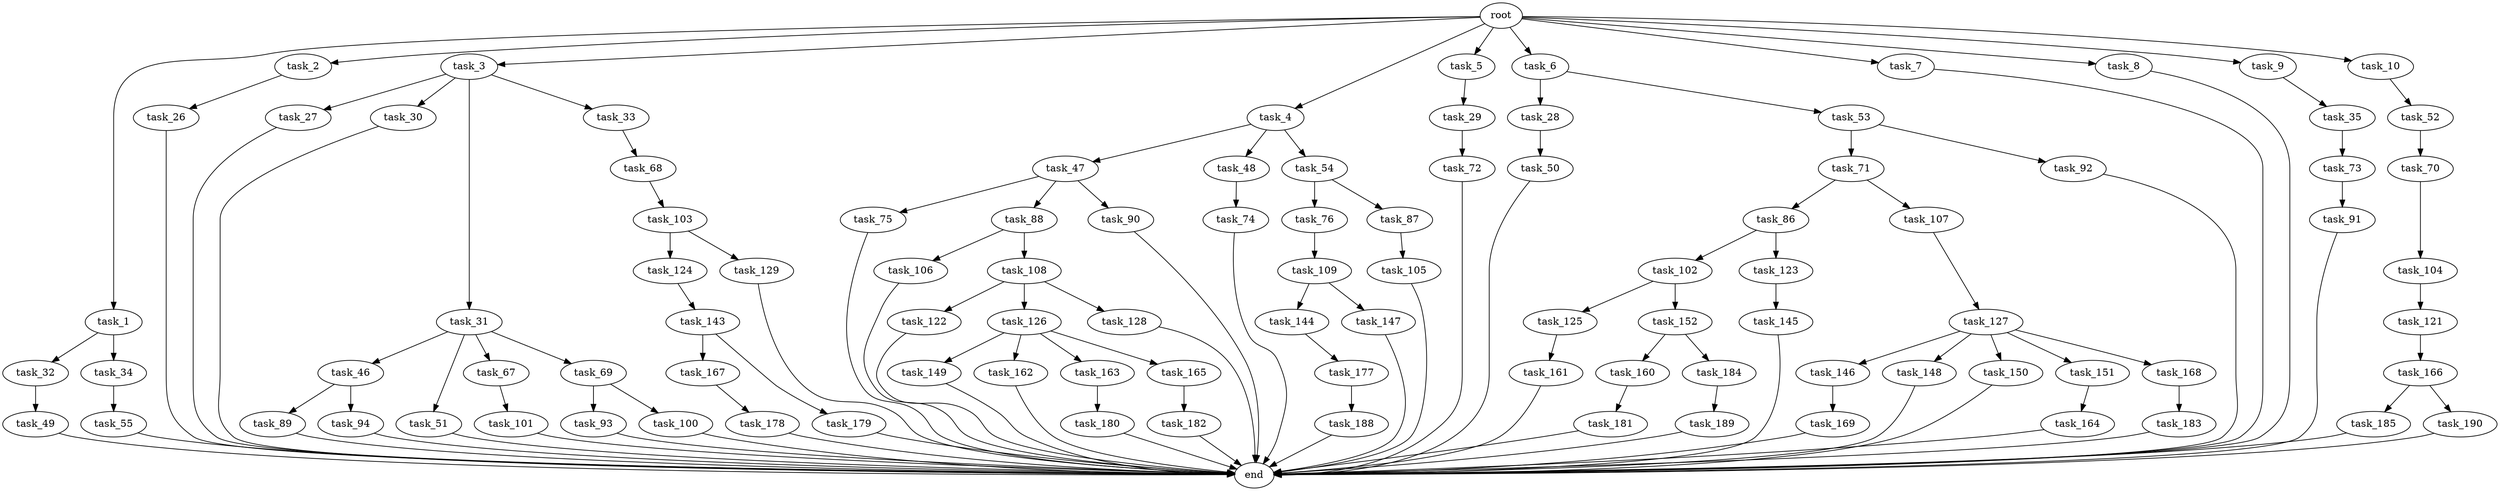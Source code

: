 digraph G {
  root [size="0.000000"];
  task_1 [size="1024.000000"];
  task_2 [size="1024.000000"];
  task_3 [size="1024.000000"];
  task_4 [size="1024.000000"];
  task_5 [size="1024.000000"];
  task_6 [size="1024.000000"];
  task_7 [size="1024.000000"];
  task_8 [size="1024.000000"];
  task_9 [size="1024.000000"];
  task_10 [size="1024.000000"];
  task_26 [size="214748364800.000000"];
  task_27 [size="695784701952.000000"];
  task_28 [size="214748364800.000000"];
  task_29 [size="420906795008.000000"];
  task_30 [size="695784701952.000000"];
  task_31 [size="695784701952.000000"];
  task_32 [size="309237645312.000000"];
  task_33 [size="695784701952.000000"];
  task_34 [size="309237645312.000000"];
  task_35 [size="214748364800.000000"];
  task_46 [size="34359738368.000000"];
  task_47 [size="695784701952.000000"];
  task_48 [size="695784701952.000000"];
  task_49 [size="858993459200.000000"];
  task_50 [size="420906795008.000000"];
  task_51 [size="34359738368.000000"];
  task_52 [size="858993459200.000000"];
  task_53 [size="214748364800.000000"];
  task_54 [size="695784701952.000000"];
  task_55 [size="77309411328.000000"];
  task_67 [size="34359738368.000000"];
  task_68 [size="309237645312.000000"];
  task_69 [size="34359738368.000000"];
  task_70 [size="420906795008.000000"];
  task_71 [size="695784701952.000000"];
  task_72 [size="309237645312.000000"];
  task_73 [size="695784701952.000000"];
  task_74 [size="77309411328.000000"];
  task_75 [size="420906795008.000000"];
  task_76 [size="214748364800.000000"];
  task_86 [size="420906795008.000000"];
  task_87 [size="214748364800.000000"];
  task_88 [size="420906795008.000000"];
  task_89 [size="695784701952.000000"];
  task_90 [size="420906795008.000000"];
  task_91 [size="858993459200.000000"];
  task_92 [size="695784701952.000000"];
  task_93 [size="137438953472.000000"];
  task_94 [size="695784701952.000000"];
  task_100 [size="137438953472.000000"];
  task_101 [size="309237645312.000000"];
  task_102 [size="34359738368.000000"];
  task_103 [size="420906795008.000000"];
  task_104 [size="77309411328.000000"];
  task_105 [size="695784701952.000000"];
  task_106 [size="549755813888.000000"];
  task_107 [size="420906795008.000000"];
  task_108 [size="549755813888.000000"];
  task_109 [size="695784701952.000000"];
  task_121 [size="309237645312.000000"];
  task_122 [size="137438953472.000000"];
  task_123 [size="34359738368.000000"];
  task_124 [size="695784701952.000000"];
  task_125 [size="137438953472.000000"];
  task_126 [size="137438953472.000000"];
  task_127 [size="137438953472.000000"];
  task_128 [size="137438953472.000000"];
  task_129 [size="695784701952.000000"];
  task_143 [size="549755813888.000000"];
  task_144 [size="309237645312.000000"];
  task_145 [size="420906795008.000000"];
  task_146 [size="858993459200.000000"];
  task_147 [size="309237645312.000000"];
  task_148 [size="858993459200.000000"];
  task_149 [size="77309411328.000000"];
  task_150 [size="858993459200.000000"];
  task_151 [size="858993459200.000000"];
  task_152 [size="137438953472.000000"];
  task_160 [size="34359738368.000000"];
  task_161 [size="549755813888.000000"];
  task_162 [size="77309411328.000000"];
  task_163 [size="77309411328.000000"];
  task_164 [size="137438953472.000000"];
  task_165 [size="77309411328.000000"];
  task_166 [size="549755813888.000000"];
  task_167 [size="34359738368.000000"];
  task_168 [size="858993459200.000000"];
  task_169 [size="858993459200.000000"];
  task_177 [size="858993459200.000000"];
  task_178 [size="214748364800.000000"];
  task_179 [size="34359738368.000000"];
  task_180 [size="137438953472.000000"];
  task_181 [size="695784701952.000000"];
  task_182 [size="34359738368.000000"];
  task_183 [size="77309411328.000000"];
  task_184 [size="34359738368.000000"];
  task_185 [size="137438953472.000000"];
  task_188 [size="420906795008.000000"];
  task_189 [size="34359738368.000000"];
  task_190 [size="137438953472.000000"];
  end [size="0.000000"];

  root -> task_1 [size="1.000000"];
  root -> task_2 [size="1.000000"];
  root -> task_3 [size="1.000000"];
  root -> task_4 [size="1.000000"];
  root -> task_5 [size="1.000000"];
  root -> task_6 [size="1.000000"];
  root -> task_7 [size="1.000000"];
  root -> task_8 [size="1.000000"];
  root -> task_9 [size="1.000000"];
  root -> task_10 [size="1.000000"];
  task_1 -> task_32 [size="301989888.000000"];
  task_1 -> task_34 [size="301989888.000000"];
  task_2 -> task_26 [size="209715200.000000"];
  task_3 -> task_27 [size="679477248.000000"];
  task_3 -> task_30 [size="679477248.000000"];
  task_3 -> task_31 [size="679477248.000000"];
  task_3 -> task_33 [size="679477248.000000"];
  task_4 -> task_47 [size="679477248.000000"];
  task_4 -> task_48 [size="679477248.000000"];
  task_4 -> task_54 [size="679477248.000000"];
  task_5 -> task_29 [size="411041792.000000"];
  task_6 -> task_28 [size="209715200.000000"];
  task_6 -> task_53 [size="209715200.000000"];
  task_7 -> end [size="1.000000"];
  task_8 -> end [size="1.000000"];
  task_9 -> task_35 [size="209715200.000000"];
  task_10 -> task_52 [size="838860800.000000"];
  task_26 -> end [size="1.000000"];
  task_27 -> end [size="1.000000"];
  task_28 -> task_50 [size="411041792.000000"];
  task_29 -> task_72 [size="301989888.000000"];
  task_30 -> end [size="1.000000"];
  task_31 -> task_46 [size="33554432.000000"];
  task_31 -> task_51 [size="33554432.000000"];
  task_31 -> task_67 [size="33554432.000000"];
  task_31 -> task_69 [size="33554432.000000"];
  task_32 -> task_49 [size="838860800.000000"];
  task_33 -> task_68 [size="301989888.000000"];
  task_34 -> task_55 [size="75497472.000000"];
  task_35 -> task_73 [size="679477248.000000"];
  task_46 -> task_89 [size="679477248.000000"];
  task_46 -> task_94 [size="679477248.000000"];
  task_47 -> task_75 [size="411041792.000000"];
  task_47 -> task_88 [size="411041792.000000"];
  task_47 -> task_90 [size="411041792.000000"];
  task_48 -> task_74 [size="75497472.000000"];
  task_49 -> end [size="1.000000"];
  task_50 -> end [size="1.000000"];
  task_51 -> end [size="1.000000"];
  task_52 -> task_70 [size="411041792.000000"];
  task_53 -> task_71 [size="679477248.000000"];
  task_53 -> task_92 [size="679477248.000000"];
  task_54 -> task_76 [size="209715200.000000"];
  task_54 -> task_87 [size="209715200.000000"];
  task_55 -> end [size="1.000000"];
  task_67 -> task_101 [size="301989888.000000"];
  task_68 -> task_103 [size="411041792.000000"];
  task_69 -> task_93 [size="134217728.000000"];
  task_69 -> task_100 [size="134217728.000000"];
  task_70 -> task_104 [size="75497472.000000"];
  task_71 -> task_86 [size="411041792.000000"];
  task_71 -> task_107 [size="411041792.000000"];
  task_72 -> end [size="1.000000"];
  task_73 -> task_91 [size="838860800.000000"];
  task_74 -> end [size="1.000000"];
  task_75 -> end [size="1.000000"];
  task_76 -> task_109 [size="679477248.000000"];
  task_86 -> task_102 [size="33554432.000000"];
  task_86 -> task_123 [size="33554432.000000"];
  task_87 -> task_105 [size="679477248.000000"];
  task_88 -> task_106 [size="536870912.000000"];
  task_88 -> task_108 [size="536870912.000000"];
  task_89 -> end [size="1.000000"];
  task_90 -> end [size="1.000000"];
  task_91 -> end [size="1.000000"];
  task_92 -> end [size="1.000000"];
  task_93 -> end [size="1.000000"];
  task_94 -> end [size="1.000000"];
  task_100 -> end [size="1.000000"];
  task_101 -> end [size="1.000000"];
  task_102 -> task_125 [size="134217728.000000"];
  task_102 -> task_152 [size="134217728.000000"];
  task_103 -> task_124 [size="679477248.000000"];
  task_103 -> task_129 [size="679477248.000000"];
  task_104 -> task_121 [size="301989888.000000"];
  task_105 -> end [size="1.000000"];
  task_106 -> end [size="1.000000"];
  task_107 -> task_127 [size="134217728.000000"];
  task_108 -> task_122 [size="134217728.000000"];
  task_108 -> task_126 [size="134217728.000000"];
  task_108 -> task_128 [size="134217728.000000"];
  task_109 -> task_144 [size="301989888.000000"];
  task_109 -> task_147 [size="301989888.000000"];
  task_121 -> task_166 [size="536870912.000000"];
  task_122 -> end [size="1.000000"];
  task_123 -> task_145 [size="411041792.000000"];
  task_124 -> task_143 [size="536870912.000000"];
  task_125 -> task_161 [size="536870912.000000"];
  task_126 -> task_149 [size="75497472.000000"];
  task_126 -> task_162 [size="75497472.000000"];
  task_126 -> task_163 [size="75497472.000000"];
  task_126 -> task_165 [size="75497472.000000"];
  task_127 -> task_146 [size="838860800.000000"];
  task_127 -> task_148 [size="838860800.000000"];
  task_127 -> task_150 [size="838860800.000000"];
  task_127 -> task_151 [size="838860800.000000"];
  task_127 -> task_168 [size="838860800.000000"];
  task_128 -> end [size="1.000000"];
  task_129 -> end [size="1.000000"];
  task_143 -> task_167 [size="33554432.000000"];
  task_143 -> task_179 [size="33554432.000000"];
  task_144 -> task_177 [size="838860800.000000"];
  task_145 -> end [size="1.000000"];
  task_146 -> task_169 [size="838860800.000000"];
  task_147 -> end [size="1.000000"];
  task_148 -> end [size="1.000000"];
  task_149 -> end [size="1.000000"];
  task_150 -> end [size="1.000000"];
  task_151 -> task_164 [size="134217728.000000"];
  task_152 -> task_160 [size="33554432.000000"];
  task_152 -> task_184 [size="33554432.000000"];
  task_160 -> task_181 [size="679477248.000000"];
  task_161 -> end [size="1.000000"];
  task_162 -> end [size="1.000000"];
  task_163 -> task_180 [size="134217728.000000"];
  task_164 -> end [size="1.000000"];
  task_165 -> task_182 [size="33554432.000000"];
  task_166 -> task_185 [size="134217728.000000"];
  task_166 -> task_190 [size="134217728.000000"];
  task_167 -> task_178 [size="209715200.000000"];
  task_168 -> task_183 [size="75497472.000000"];
  task_169 -> end [size="1.000000"];
  task_177 -> task_188 [size="411041792.000000"];
  task_178 -> end [size="1.000000"];
  task_179 -> end [size="1.000000"];
  task_180 -> end [size="1.000000"];
  task_181 -> end [size="1.000000"];
  task_182 -> end [size="1.000000"];
  task_183 -> end [size="1.000000"];
  task_184 -> task_189 [size="33554432.000000"];
  task_185 -> end [size="1.000000"];
  task_188 -> end [size="1.000000"];
  task_189 -> end [size="1.000000"];
  task_190 -> end [size="1.000000"];
}
